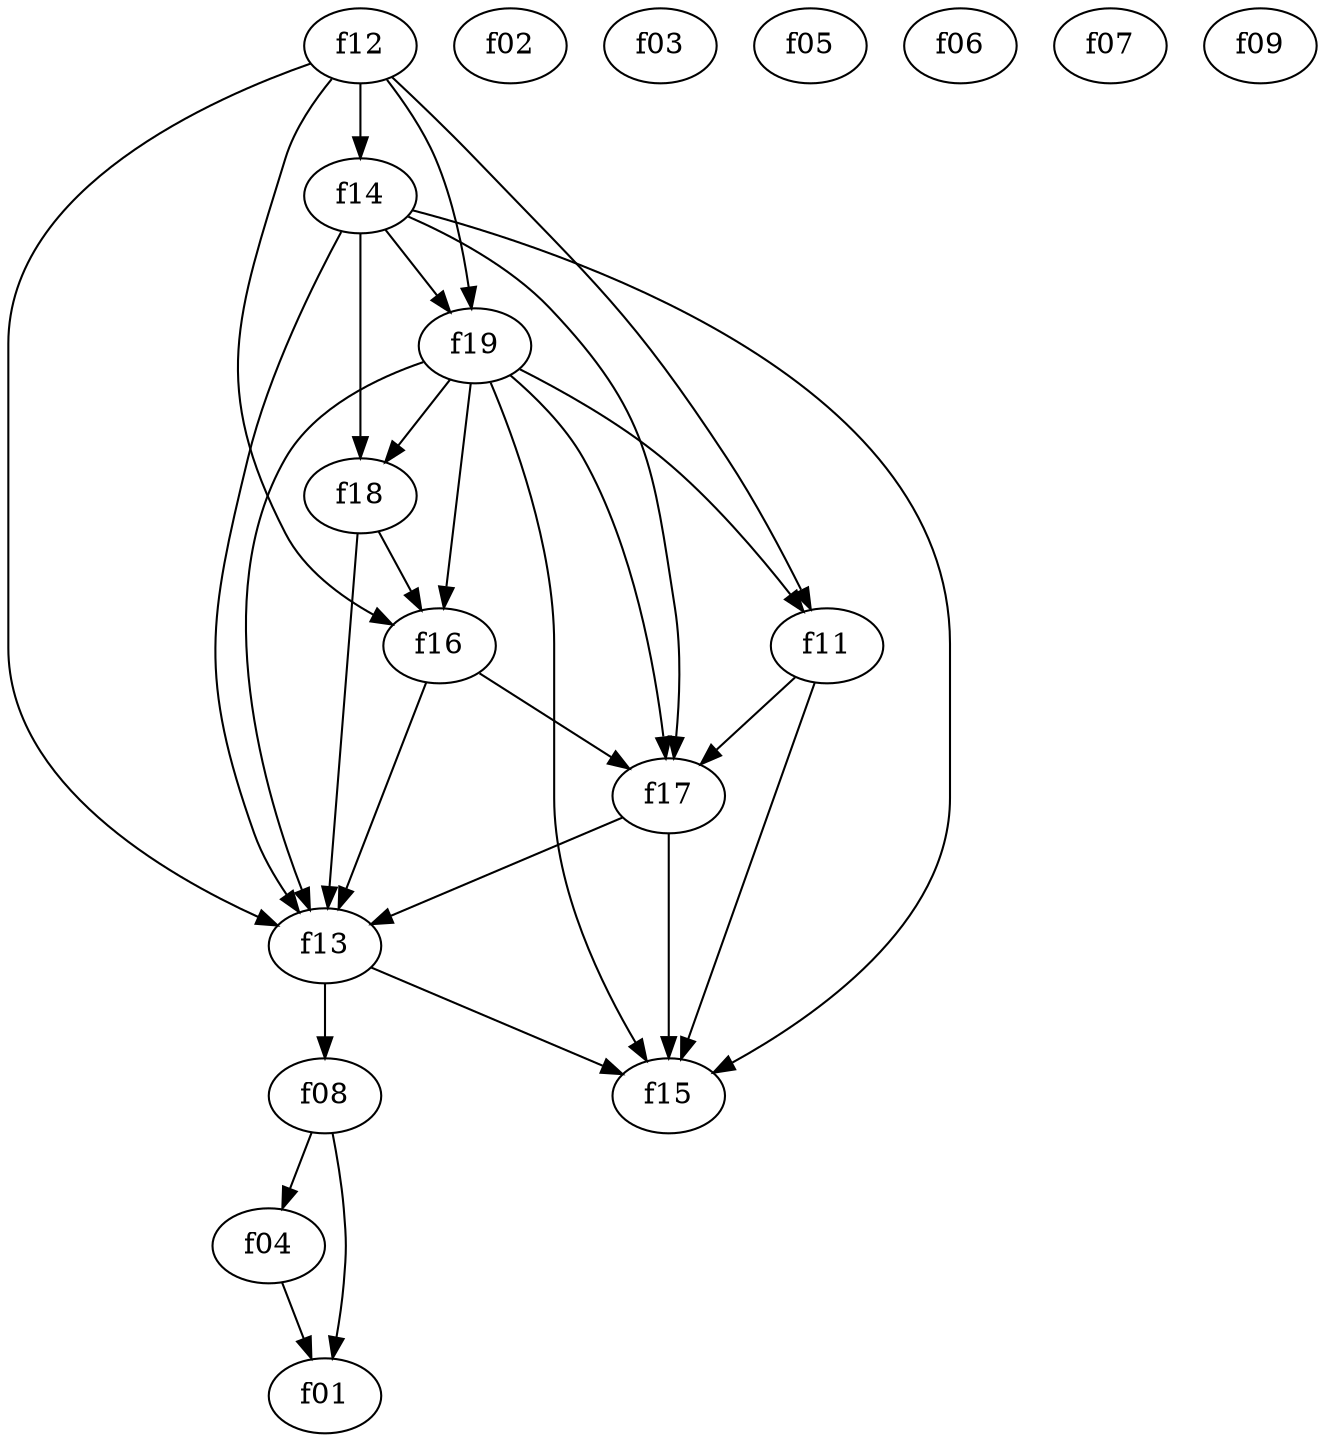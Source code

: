 digraph {
	f01 [label=f01]
	f02 [label=f02]
	f03 [label=f03]
	f04 [label=f04]
	f05 [label=f05]
	f06 [label=f06]
	f07 [label=f07]
	f08 [label=f08]
	f09 [label=f09]
	f11 [label=f11]
	f12 [label=f12]
	f13 [label=f13]
	f14 [label=f14]
	f15 [label=f15]
	f16 [label=f16]
	f17 [label=f17]
	f18 [label=f18]
	f19 [label=f19]
	f19 -> f16
	f19 -> f17
	f19 -> f18
	f19 -> f15
	f19 -> f11
	f19 -> f13
	f08 -> f01
	f08 -> f04
	f12 -> f16
	f12 -> f19
	f12 -> f11
	f12 -> f14
	f12 -> f13
	f16 -> f17
	f16 -> f13
	f04 -> f01
	f17 -> f15
	f17 -> f13
	f11 -> f17
	f11 -> f15
	f18 -> f16
	f18 -> f13
	f14 -> f19
	f14 -> f17
	f14 -> f15
	f14 -> f18
	f14 -> f13
	f13 -> f08
	f13 -> f15
}
